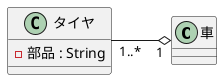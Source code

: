 @startuml
left to right direction
class 車{
}

class タイヤ {
- 部品 : String
}

タイヤ "1..*" --o "1"車

@enduml